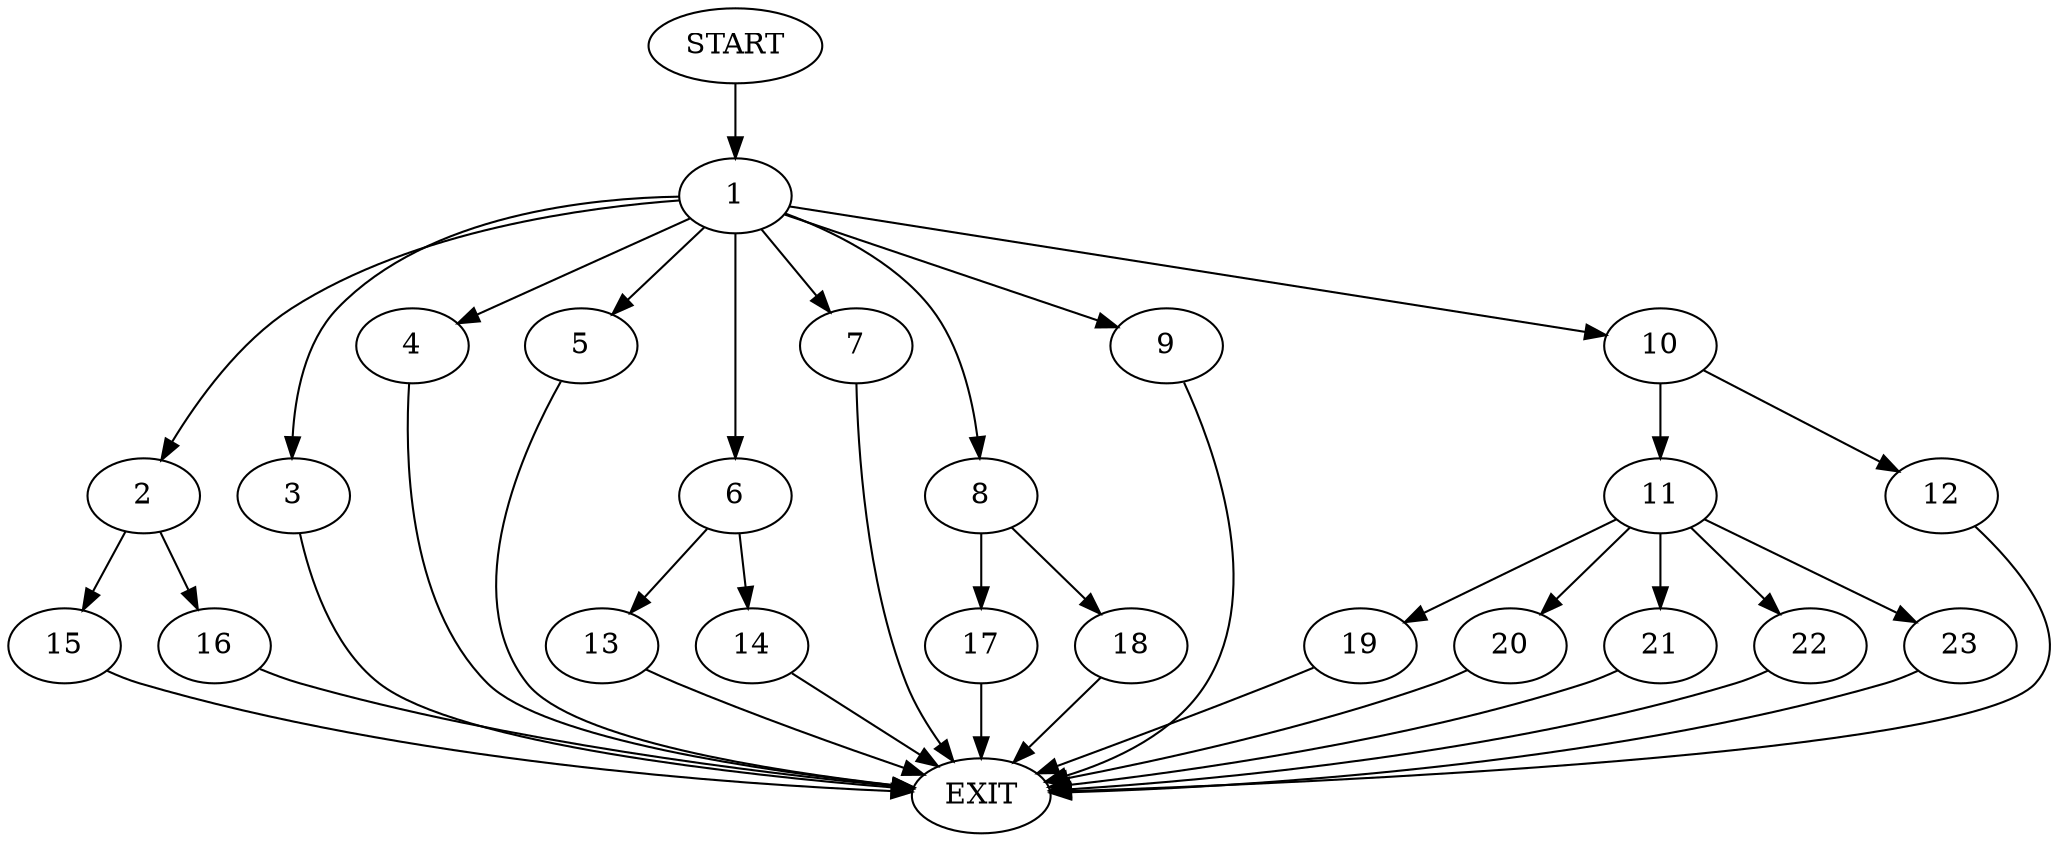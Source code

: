 digraph {
0 [label="START"]
24 [label="EXIT"]
0 -> 1
1 -> 2
1 -> 3
1 -> 4
1 -> 5
1 -> 6
1 -> 7
1 -> 8
1 -> 9
1 -> 10
5 -> 24
10 -> 11
10 -> 12
6 -> 13
6 -> 14
9 -> 24
2 -> 15
2 -> 16
4 -> 24
7 -> 24
3 -> 24
8 -> 17
8 -> 18
14 -> 24
13 -> 24
15 -> 24
16 -> 24
17 -> 24
18 -> 24
11 -> 19
11 -> 20
11 -> 21
11 -> 22
11 -> 23
12 -> 24
19 -> 24
20 -> 24
21 -> 24
23 -> 24
22 -> 24
}
